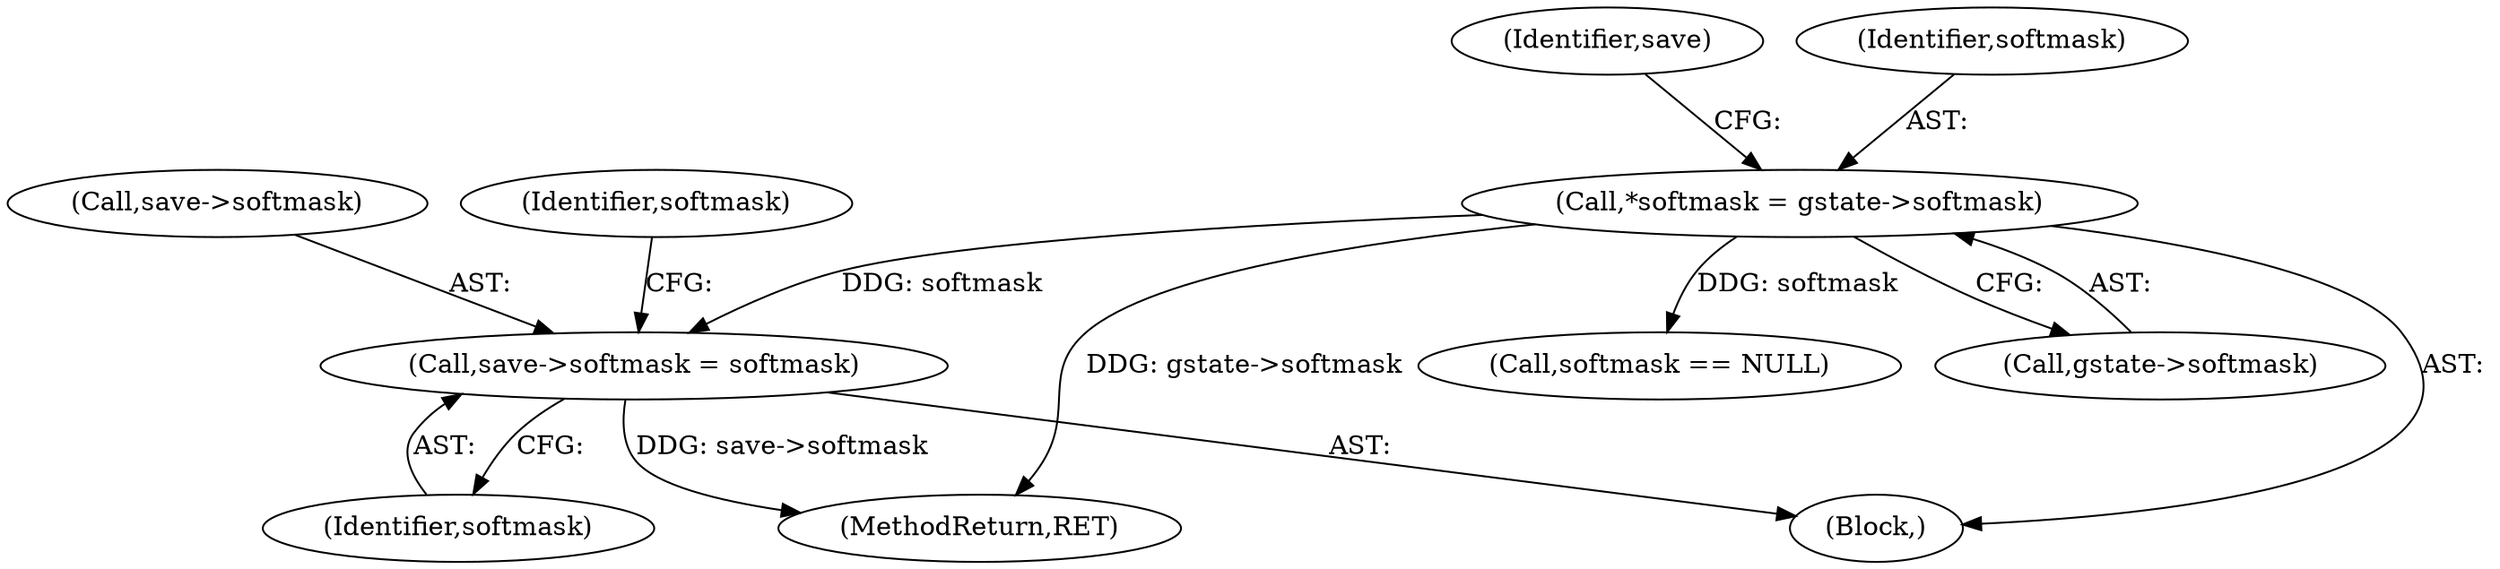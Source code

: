 digraph "0_ghostscript_4dcc6affe04368461310a21238f7e1871a752a05@pointer" {
"1000128" [label="(Call,save->softmask = softmask)"];
"1000118" [label="(Call,*softmask = gstate->softmask)"];
"1000135" [label="(Identifier,softmask)"];
"1000130" [label="(Identifier,save)"];
"1000299" [label="(MethodReturn,RET)"];
"1000118" [label="(Call,*softmask = gstate->softmask)"];
"1000119" [label="(Identifier,softmask)"];
"1000134" [label="(Call,softmask == NULL)"];
"1000106" [label="(Block,)"];
"1000129" [label="(Call,save->softmask)"];
"1000128" [label="(Call,save->softmask = softmask)"];
"1000132" [label="(Identifier,softmask)"];
"1000120" [label="(Call,gstate->softmask)"];
"1000128" -> "1000106"  [label="AST: "];
"1000128" -> "1000132"  [label="CFG: "];
"1000129" -> "1000128"  [label="AST: "];
"1000132" -> "1000128"  [label="AST: "];
"1000135" -> "1000128"  [label="CFG: "];
"1000128" -> "1000299"  [label="DDG: save->softmask"];
"1000118" -> "1000128"  [label="DDG: softmask"];
"1000118" -> "1000106"  [label="AST: "];
"1000118" -> "1000120"  [label="CFG: "];
"1000119" -> "1000118"  [label="AST: "];
"1000120" -> "1000118"  [label="AST: "];
"1000130" -> "1000118"  [label="CFG: "];
"1000118" -> "1000299"  [label="DDG: gstate->softmask"];
"1000118" -> "1000134"  [label="DDG: softmask"];
}
